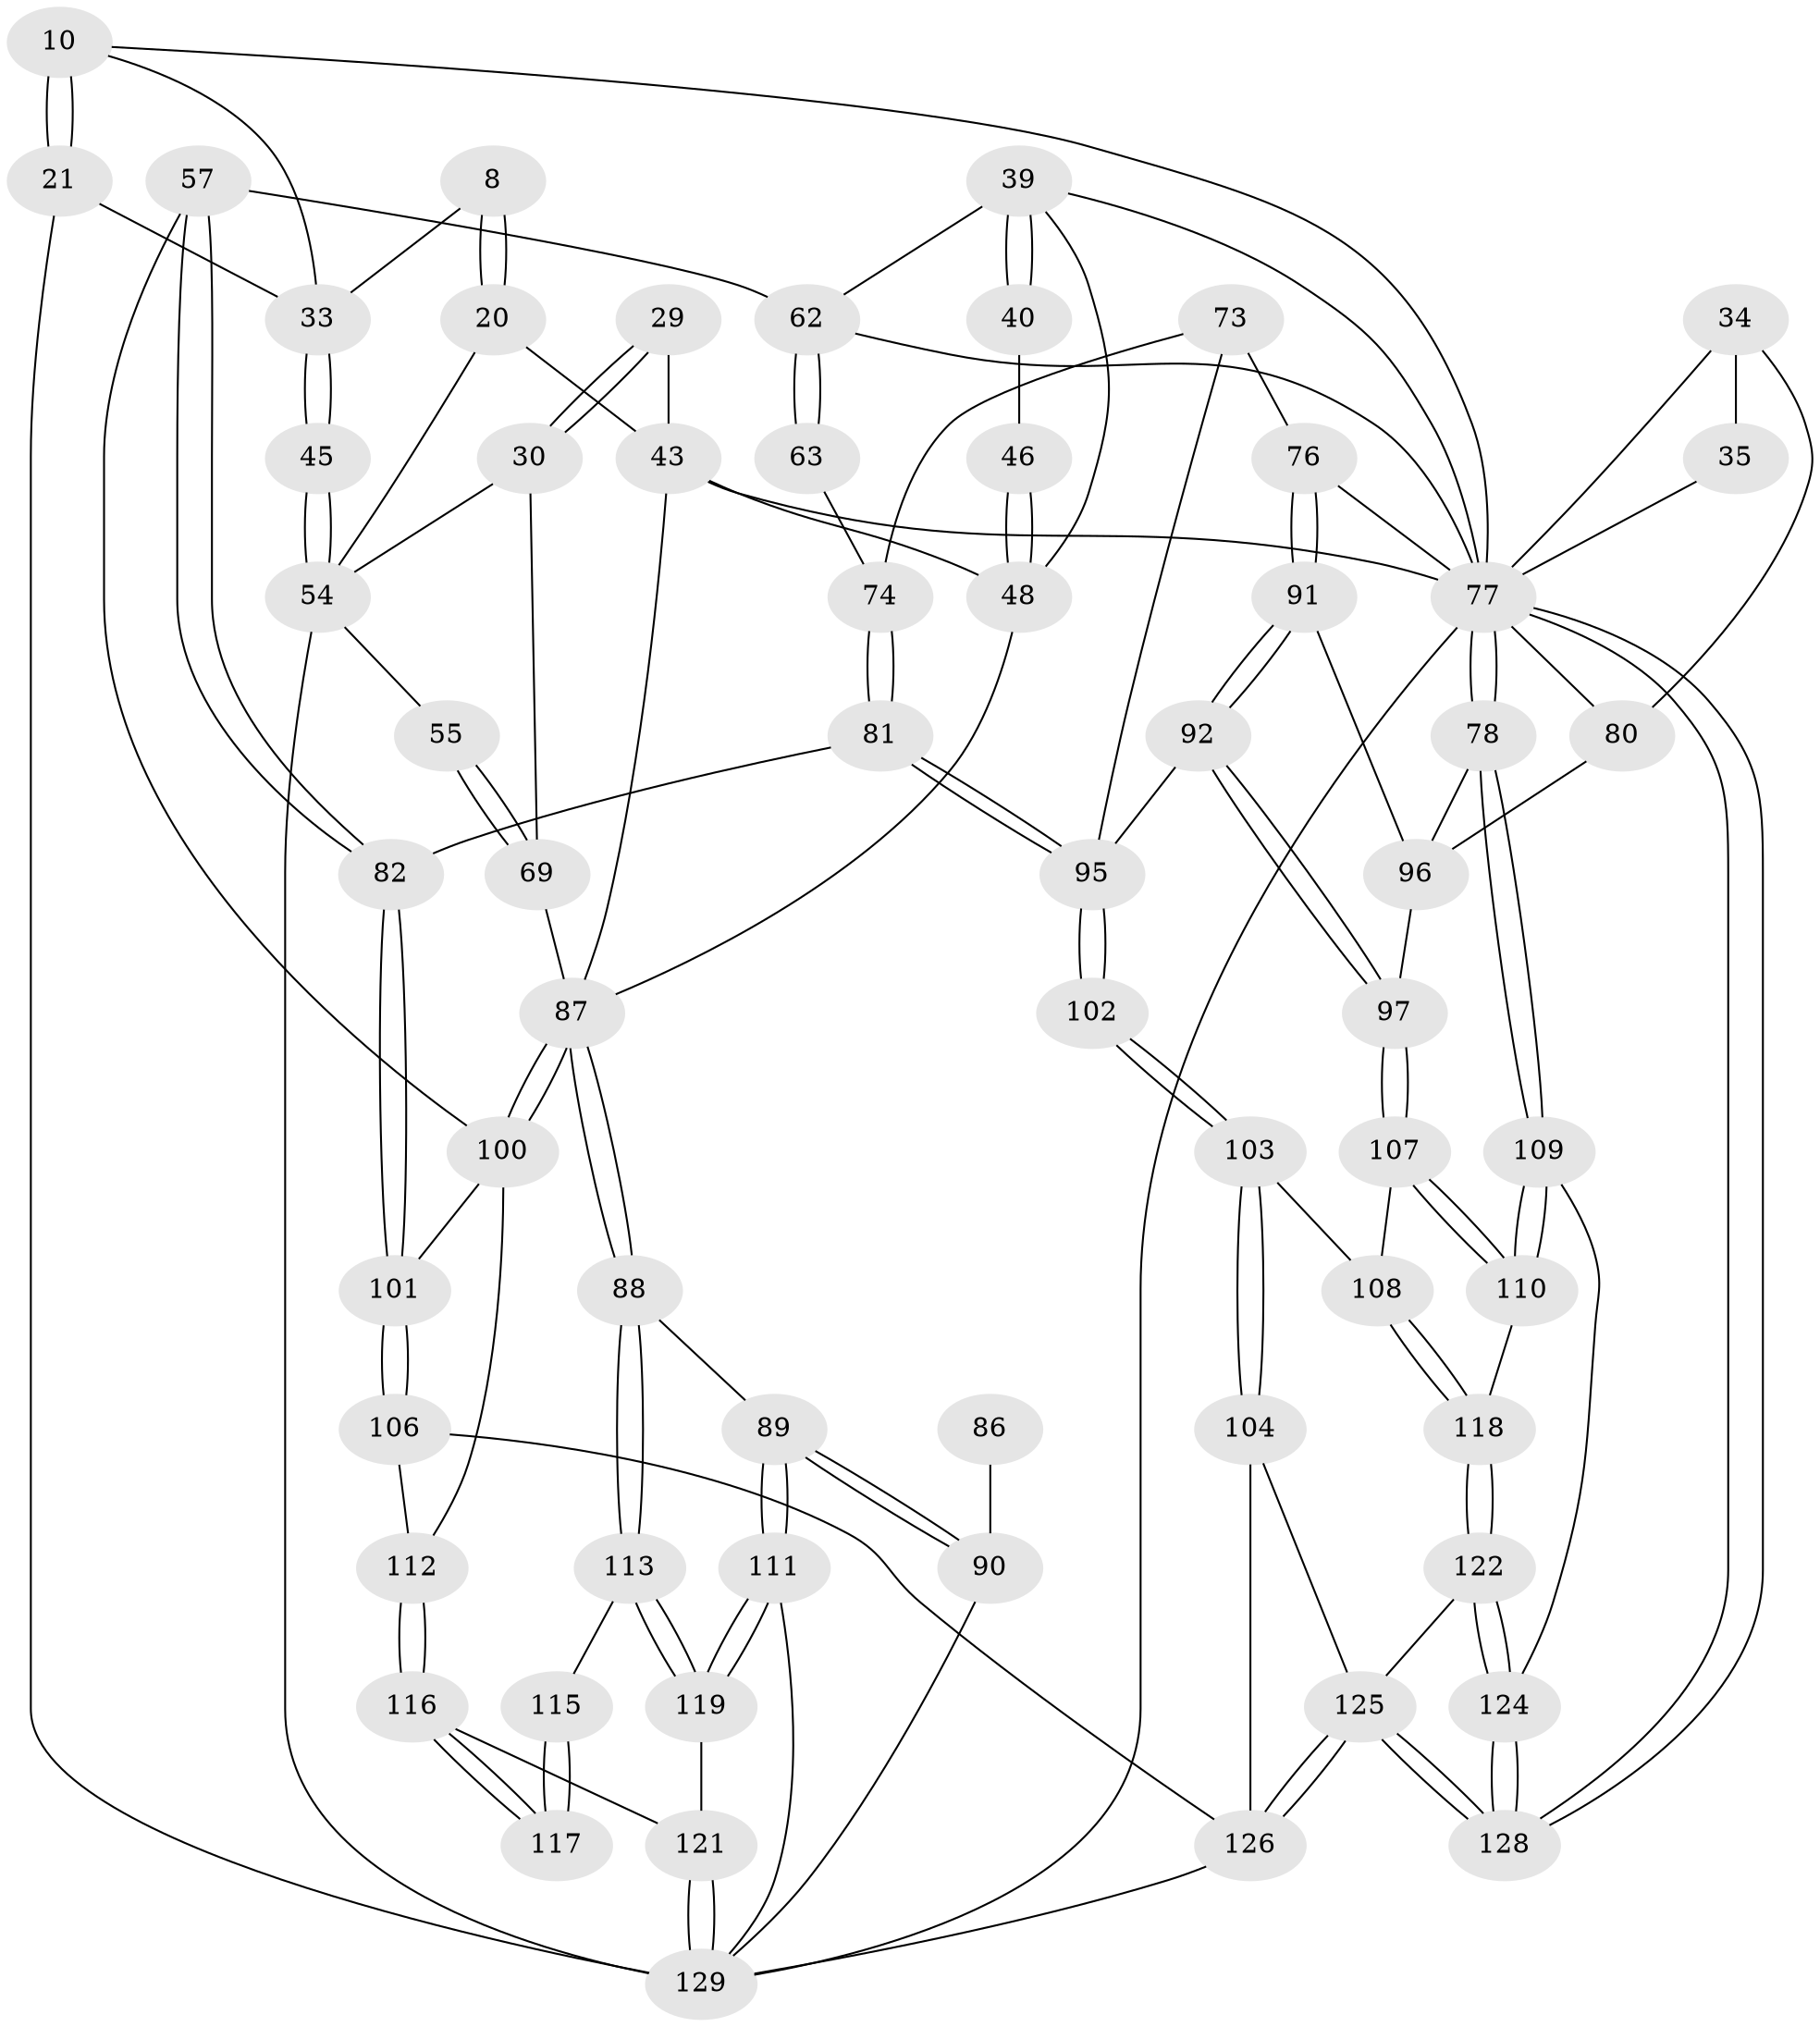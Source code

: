 // original degree distribution, {3: 0.03875968992248062, 4: 0.2248062015503876, 5: 0.4883720930232558, 6: 0.24806201550387597}
// Generated by graph-tools (version 1.1) at 2025/59/03/09/25 04:59:41]
// undirected, 64 vertices, 146 edges
graph export_dot {
graph [start="1"]
  node [color=gray90,style=filled];
  8 [pos="+0.1429189219610777+0.13192444676597806"];
  10 [pos="+0.09336076861520516+0.006899481223500096",super="+6"];
  20 [pos="+0.14445305207131276+0.13619662902146432",super="+13+7"];
  21 [pos="+0+0.1523894929840166"];
  29 [pos="+0.24885313048835214+0.14429046169910184",super="+28"];
  30 [pos="+0.19044748390994268+0.1867673237862672"];
  33 [pos="+0+0.19173123943382017",super="+9"];
  34 [pos="+0.9313537051614275+0.15351382450944726",super="+19"];
  35 [pos="+0.9207174560863619+0.15763690877046252"];
  39 [pos="+0.6894926385114618+0.31395534737998615",super="+22+23"];
  40 [pos="+0.5902114867063089+0.2801514430874167"];
  43 [pos="+0.4021308961350269+0.20415577673775737",super="+27+12+2"];
  45 [pos="+0+0.23695180337901198"];
  46 [pos="+0.5732384586085111+0.28460522718283954"];
  48 [pos="+0.5355327983002306+0.30006297543608523",super="+25+24"];
  54 [pos="+0+0.4756816890511393",super="+53+32"];
  55 [pos="+0+0.45447623041157764"];
  57 [pos="+0.5958312368077537+0.5077416533739428"];
  62 [pos="+0.8659628292868453+0.4288971755515465",super="+56"];
  63 [pos="+0.6838007761558268+0.479294399603877"];
  69 [pos="+0.03350511950184569+0.45784839466918803",super="+51+52"];
  73 [pos="+0.8407941310706286+0.5533193815347656"];
  74 [pos="+0.7684084023956946+0.5366764036319728"];
  76 [pos="+0.9013470559936674+0.5777655894483444",super="+72+75"];
  77 [pos="+1+1",super="+5+4+47+61+65"];
  78 [pos="+1+0.8683628387765964"];
  80 [pos="+1+0.6090072712881173",super="+64+41+18+42"];
  81 [pos="+0.7154977333741613+0.6486232225752512"];
  82 [pos="+0.6608219460375475+0.632733503218294"];
  86 [pos="+0.19614430614656725+0.5674467896073443"];
  87 [pos="+0.2929490786038668+0.6683855774269051",super="+70+49+71+50"];
  88 [pos="+0.24316441905978267+0.7188091454705405"];
  89 [pos="+0.19850910981045375+0.7105506270755869"];
  90 [pos="+0.094108077232675+0.6590562689376396",super="+85"];
  91 [pos="+0.9249829497115585+0.612023366082505",super="+84"];
  92 [pos="+0.9163422176564102+0.6818086435544265"];
  95 [pos="+0.7500500722019032+0.6725681429651088",super="+94+93"];
  96 [pos="+0.9338254057173865+0.698724999517139",super="+79+83"];
  97 [pos="+0.926008158495313+0.7000649026375744"];
  100 [pos="+0.41649354062958166+0.7323640223976231",super="+99+98"];
  101 [pos="+0.6355035143014238+0.6780481461279624"];
  102 [pos="+0.7723720173269036+0.7147774991305187"];
  103 [pos="+0.7786782273969844+0.7921470810479019"];
  104 [pos="+0.7651283942181968+0.810840623862641"];
  106 [pos="+0.6660362071171593+0.8347691478986045"];
  107 [pos="+0.9030641582726923+0.7626035529560121"];
  108 [pos="+0.8534026118571996+0.7797747260211363"];
  109 [pos="+1+0.8568543520837271"];
  110 [pos="+1+0.8347121647051224"];
  111 [pos="+0+0.9001764554364108"];
  112 [pos="+0.5389010118780035+0.8187148272778784"];
  113 [pos="+0.2523319710585637+0.7933151891686764"];
  115 [pos="+0.4078845960789187+0.7678346750908526",super="+114"];
  116 [pos="+0.4542555547514111+0.9203431353508519"];
  117 [pos="+0.4107054462218682+0.8704447259741462"];
  118 [pos="+0.9198740750486758+0.8877097661035116"];
  119 [pos="+0.22790150191711203+0.8708938500085537"];
  121 [pos="+0.2489005638915609+0.9294233778118565",super="+120"];
  122 [pos="+0.8910013543154174+0.9214153682420149"];
  124 [pos="+0.8936484798193255+0.9591028982620536"];
  125 [pos="+0.8391153997941817+1",super="+123"];
  126 [pos="+0.6434327535634088+1",super="+105"];
  128 [pos="+0.8452268554561173+1"];
  129 [pos="+0.1262102702871477+1",super="+68+127"];
  8 -- 20 [weight=2];
  8 -- 20;
  8 -- 33;
  10 -- 21 [weight=2];
  10 -- 21;
  10 -- 77;
  10 -- 33;
  20 -- 54;
  20 -- 43 [weight=2];
  21 -- 33;
  21 -- 129;
  29 -- 30;
  29 -- 30;
  29 -- 43 [weight=3];
  30 -- 54;
  30 -- 69;
  33 -- 45;
  33 -- 45;
  34 -- 35 [weight=2];
  34 -- 80 [weight=2];
  34 -- 77;
  35 -- 77;
  39 -- 40 [weight=2];
  39 -- 40;
  39 -- 48;
  39 -- 62;
  39 -- 77;
  40 -- 46;
  43 -- 48;
  43 -- 87;
  43 -- 77;
  45 -- 54 [weight=2];
  45 -- 54;
  46 -- 48 [weight=2];
  46 -- 48;
  48 -- 87;
  54 -- 55;
  54 -- 129;
  55 -- 69 [weight=2];
  55 -- 69;
  57 -- 82;
  57 -- 82;
  57 -- 62;
  57 -- 100;
  62 -- 63 [weight=2];
  62 -- 63;
  62 -- 77 [weight=2];
  63 -- 74;
  69 -- 87 [weight=2];
  73 -- 74;
  73 -- 76;
  73 -- 95;
  74 -- 81;
  74 -- 81;
  76 -- 91 [weight=2];
  76 -- 91;
  76 -- 77 [weight=2];
  77 -- 78;
  77 -- 78;
  77 -- 128;
  77 -- 128;
  77 -- 80 [weight=3];
  77 -- 129;
  78 -- 109;
  78 -- 109;
  78 -- 96;
  80 -- 96 [weight=2];
  81 -- 82;
  81 -- 95;
  81 -- 95;
  82 -- 101;
  82 -- 101;
  86 -- 90 [weight=2];
  87 -- 88;
  87 -- 88;
  87 -- 100 [weight=2];
  87 -- 100;
  88 -- 89;
  88 -- 113;
  88 -- 113;
  89 -- 90;
  89 -- 90;
  89 -- 111;
  89 -- 111;
  90 -- 129;
  91 -- 92;
  91 -- 92;
  91 -- 96;
  92 -- 97;
  92 -- 97;
  92 -- 95;
  95 -- 102 [weight=2];
  95 -- 102;
  96 -- 97;
  97 -- 107;
  97 -- 107;
  100 -- 112;
  100 -- 101;
  101 -- 106;
  101 -- 106;
  102 -- 103;
  102 -- 103;
  103 -- 104;
  103 -- 104;
  103 -- 108;
  104 -- 125;
  104 -- 126;
  106 -- 112;
  106 -- 126;
  107 -- 108;
  107 -- 110;
  107 -- 110;
  108 -- 118;
  108 -- 118;
  109 -- 110;
  109 -- 110;
  109 -- 124;
  110 -- 118;
  111 -- 119;
  111 -- 119;
  111 -- 129;
  112 -- 116;
  112 -- 116;
  113 -- 119;
  113 -- 119;
  113 -- 115;
  115 -- 117 [weight=2];
  115 -- 117;
  116 -- 117;
  116 -- 117;
  116 -- 121;
  118 -- 122;
  118 -- 122;
  119 -- 121;
  121 -- 129 [weight=2];
  121 -- 129;
  122 -- 124;
  122 -- 124;
  122 -- 125;
  124 -- 128;
  124 -- 128;
  125 -- 126;
  125 -- 126;
  125 -- 128;
  125 -- 128;
  126 -- 129;
}

